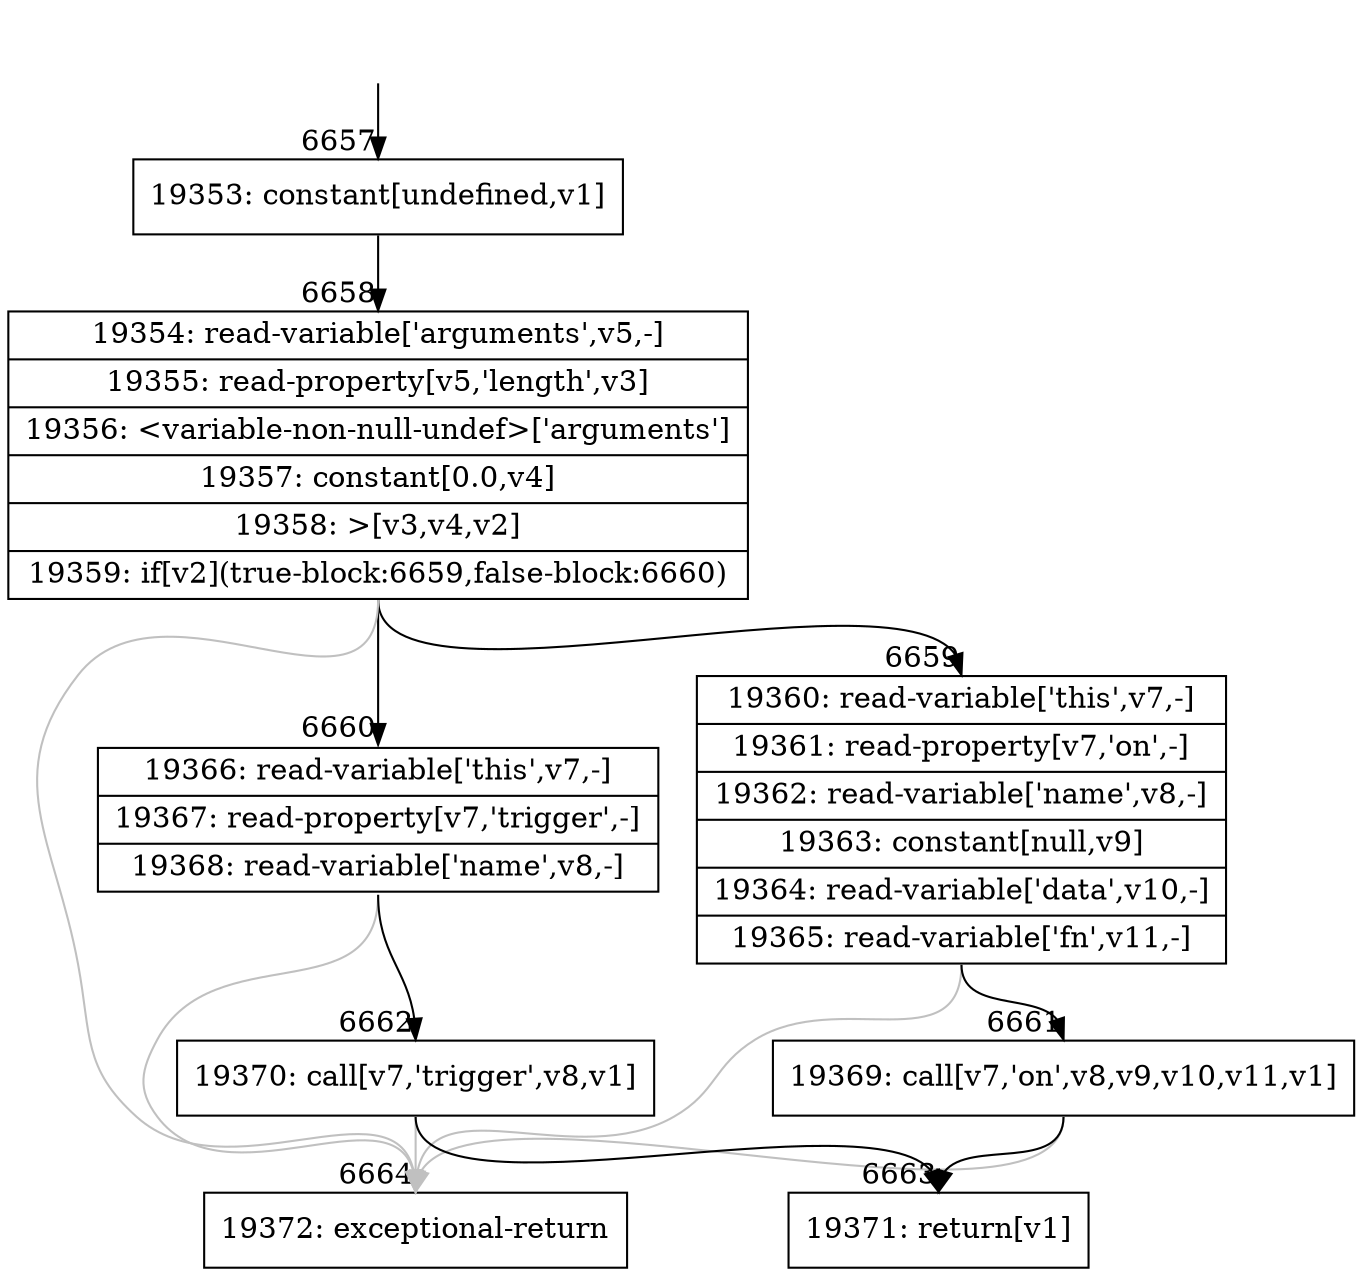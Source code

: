 digraph {
rankdir="TD"
BB_entry435[shape=none,label=""];
BB_entry435 -> BB6657 [tailport=s, headport=n, headlabel="    6657"]
BB6657 [shape=record label="{19353: constant[undefined,v1]}" ] 
BB6657 -> BB6658 [tailport=s, headport=n, headlabel="      6658"]
BB6658 [shape=record label="{19354: read-variable['arguments',v5,-]|19355: read-property[v5,'length',v3]|19356: \<variable-non-null-undef\>['arguments']|19357: constant[0.0,v4]|19358: \>[v3,v4,v2]|19359: if[v2](true-block:6659,false-block:6660)}" ] 
BB6658 -> BB6659 [tailport=s, headport=n, headlabel="      6659"]
BB6658 -> BB6660 [tailport=s, headport=n, headlabel="      6660"]
BB6658 -> BB6664 [tailport=s, headport=n, color=gray, headlabel="      6664"]
BB6659 [shape=record label="{19360: read-variable['this',v7,-]|19361: read-property[v7,'on',-]|19362: read-variable['name',v8,-]|19363: constant[null,v9]|19364: read-variable['data',v10,-]|19365: read-variable['fn',v11,-]}" ] 
BB6659 -> BB6661 [tailport=s, headport=n, headlabel="      6661"]
BB6659 -> BB6664 [tailport=s, headport=n, color=gray]
BB6660 [shape=record label="{19366: read-variable['this',v7,-]|19367: read-property[v7,'trigger',-]|19368: read-variable['name',v8,-]}" ] 
BB6660 -> BB6662 [tailport=s, headport=n, headlabel="      6662"]
BB6660 -> BB6664 [tailport=s, headport=n, color=gray]
BB6661 [shape=record label="{19369: call[v7,'on',v8,v9,v10,v11,v1]}" ] 
BB6661 -> BB6663 [tailport=s, headport=n, headlabel="      6663"]
BB6661 -> BB6664 [tailport=s, headport=n, color=gray]
BB6662 [shape=record label="{19370: call[v7,'trigger',v8,v1]}" ] 
BB6662 -> BB6663 [tailport=s, headport=n]
BB6662 -> BB6664 [tailport=s, headport=n, color=gray]
BB6663 [shape=record label="{19371: return[v1]}" ] 
BB6664 [shape=record label="{19372: exceptional-return}" ] 
}
